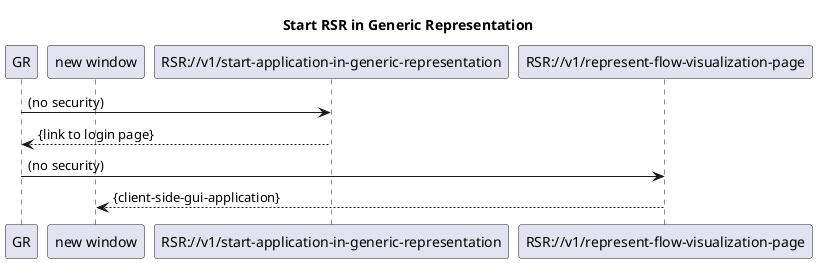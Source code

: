 @startuml 01x_start-rsr-in-generic-representation
skinparam responseMessageBelowArrow true

title Start RSR in Generic Representation

participant "GR"
participant "new window"
participant "RSR://v1/start-application-in-generic-representation"
participant "RSR://v1/represent-flow-visualization-page"

"GR" -> "RSR://v1/start-application-in-generic-representation": (no security)
"RSR://v1/start-application-in-generic-representation" --> "GR": {link to login page}

"GR" -> "RSR://v1/represent-flow-visualization-page": (no security)
"RSR://v1/represent-flow-visualization-page" --> "new window": {client-side-gui-application}

@enduml